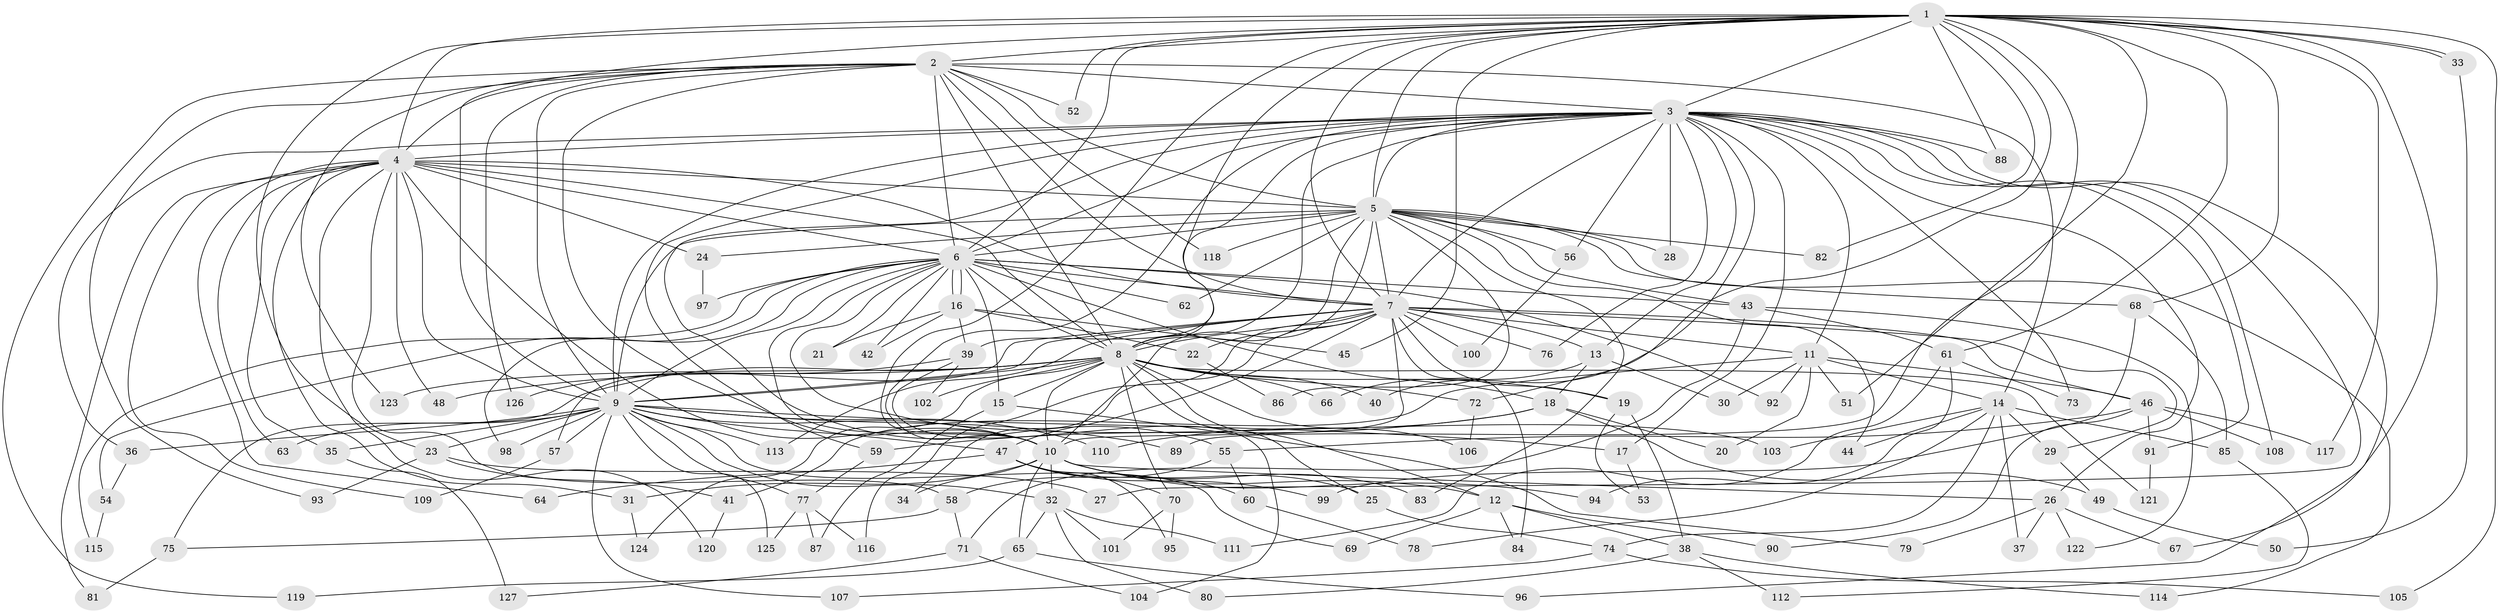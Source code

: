 // coarse degree distribution, {23: 0.022727272727272728, 16: 0.011363636363636364, 25: 0.011363636363636364, 19: 0.011363636363636364, 21: 0.011363636363636364, 22: 0.022727272727272728, 24: 0.011363636363636364, 18: 0.011363636363636364, 9: 0.022727272727272728, 6: 0.06818181818181818, 5: 0.056818181818181816, 4: 0.07954545454545454, 7: 0.03409090909090909, 3: 0.17045454545454544, 2: 0.45454545454545453}
// Generated by graph-tools (version 1.1) at 2025/17/03/04/25 18:17:48]
// undirected, 127 vertices, 279 edges
graph export_dot {
graph [start="1"]
  node [color=gray90,style=filled];
  1;
  2;
  3;
  4;
  5;
  6;
  7;
  8;
  9;
  10;
  11;
  12;
  13;
  14;
  15;
  16;
  17;
  18;
  19;
  20;
  21;
  22;
  23;
  24;
  25;
  26;
  27;
  28;
  29;
  30;
  31;
  32;
  33;
  34;
  35;
  36;
  37;
  38;
  39;
  40;
  41;
  42;
  43;
  44;
  45;
  46;
  47;
  48;
  49;
  50;
  51;
  52;
  53;
  54;
  55;
  56;
  57;
  58;
  59;
  60;
  61;
  62;
  63;
  64;
  65;
  66;
  67;
  68;
  69;
  70;
  71;
  72;
  73;
  74;
  75;
  76;
  77;
  78;
  79;
  80;
  81;
  82;
  83;
  84;
  85;
  86;
  87;
  88;
  89;
  90;
  91;
  92;
  93;
  94;
  95;
  96;
  97;
  98;
  99;
  100;
  101;
  102;
  103;
  104;
  105;
  106;
  107;
  108;
  109;
  110;
  111;
  112;
  113;
  114;
  115;
  116;
  117;
  118;
  119;
  120;
  121;
  122;
  123;
  124;
  125;
  126;
  127;
  1 -- 2;
  1 -- 3;
  1 -- 4;
  1 -- 5;
  1 -- 6;
  1 -- 7;
  1 -- 8;
  1 -- 9;
  1 -- 10;
  1 -- 23;
  1 -- 33;
  1 -- 33;
  1 -- 40;
  1 -- 45;
  1 -- 51;
  1 -- 52;
  1 -- 61;
  1 -- 67;
  1 -- 68;
  1 -- 82;
  1 -- 88;
  1 -- 89;
  1 -- 105;
  1 -- 117;
  2 -- 3;
  2 -- 4;
  2 -- 5;
  2 -- 6;
  2 -- 7;
  2 -- 8;
  2 -- 9;
  2 -- 10;
  2 -- 14;
  2 -- 52;
  2 -- 93;
  2 -- 118;
  2 -- 119;
  2 -- 123;
  2 -- 126;
  3 -- 4;
  3 -- 5;
  3 -- 6;
  3 -- 7;
  3 -- 8;
  3 -- 9;
  3 -- 10;
  3 -- 11;
  3 -- 13;
  3 -- 17;
  3 -- 26;
  3 -- 27;
  3 -- 28;
  3 -- 36;
  3 -- 39;
  3 -- 55;
  3 -- 56;
  3 -- 59;
  3 -- 72;
  3 -- 73;
  3 -- 76;
  3 -- 88;
  3 -- 91;
  3 -- 96;
  3 -- 108;
  4 -- 5;
  4 -- 6;
  4 -- 7;
  4 -- 8;
  4 -- 9;
  4 -- 10;
  4 -- 24;
  4 -- 31;
  4 -- 35;
  4 -- 48;
  4 -- 58;
  4 -- 63;
  4 -- 64;
  4 -- 81;
  4 -- 109;
  4 -- 120;
  5 -- 6;
  5 -- 7;
  5 -- 8;
  5 -- 9;
  5 -- 10;
  5 -- 24;
  5 -- 28;
  5 -- 43;
  5 -- 44;
  5 -- 56;
  5 -- 62;
  5 -- 68;
  5 -- 82;
  5 -- 83;
  5 -- 86;
  5 -- 114;
  5 -- 118;
  6 -- 7;
  6 -- 8;
  6 -- 9;
  6 -- 10;
  6 -- 15;
  6 -- 16;
  6 -- 16;
  6 -- 18;
  6 -- 21;
  6 -- 42;
  6 -- 43;
  6 -- 54;
  6 -- 62;
  6 -- 92;
  6 -- 97;
  6 -- 98;
  6 -- 103;
  6 -- 115;
  7 -- 8;
  7 -- 9;
  7 -- 10;
  7 -- 11;
  7 -- 13;
  7 -- 19;
  7 -- 22;
  7 -- 29;
  7 -- 34;
  7 -- 46;
  7 -- 47;
  7 -- 57;
  7 -- 76;
  7 -- 84;
  7 -- 100;
  7 -- 113;
  7 -- 116;
  8 -- 9;
  8 -- 10;
  8 -- 12;
  8 -- 15;
  8 -- 19;
  8 -- 25;
  8 -- 40;
  8 -- 48;
  8 -- 66;
  8 -- 70;
  8 -- 72;
  8 -- 75;
  8 -- 102;
  8 -- 106;
  8 -- 121;
  8 -- 123;
  8 -- 124;
  9 -- 10;
  9 -- 17;
  9 -- 23;
  9 -- 32;
  9 -- 35;
  9 -- 36;
  9 -- 47;
  9 -- 57;
  9 -- 63;
  9 -- 69;
  9 -- 77;
  9 -- 89;
  9 -- 98;
  9 -- 107;
  9 -- 110;
  9 -- 113;
  9 -- 125;
  10 -- 12;
  10 -- 25;
  10 -- 26;
  10 -- 31;
  10 -- 32;
  10 -- 34;
  10 -- 65;
  10 -- 83;
  10 -- 94;
  11 -- 14;
  11 -- 20;
  11 -- 30;
  11 -- 41;
  11 -- 46;
  11 -- 51;
  11 -- 92;
  12 -- 38;
  12 -- 69;
  12 -- 84;
  12 -- 90;
  13 -- 18;
  13 -- 30;
  13 -- 66;
  14 -- 29;
  14 -- 37;
  14 -- 44;
  14 -- 74;
  14 -- 78;
  14 -- 85;
  14 -- 103;
  15 -- 79;
  15 -- 87;
  16 -- 21;
  16 -- 22;
  16 -- 39;
  16 -- 42;
  16 -- 45;
  17 -- 53;
  18 -- 20;
  18 -- 49;
  18 -- 59;
  18 -- 110;
  19 -- 38;
  19 -- 53;
  22 -- 86;
  23 -- 27;
  23 -- 41;
  23 -- 93;
  24 -- 97;
  25 -- 74;
  26 -- 37;
  26 -- 67;
  26 -- 79;
  26 -- 122;
  29 -- 49;
  31 -- 124;
  32 -- 65;
  32 -- 80;
  32 -- 101;
  32 -- 111;
  33 -- 50;
  35 -- 127;
  36 -- 54;
  38 -- 80;
  38 -- 112;
  38 -- 114;
  39 -- 102;
  39 -- 104;
  39 -- 126;
  41 -- 120;
  43 -- 61;
  43 -- 71;
  43 -- 122;
  46 -- 55;
  46 -- 90;
  46 -- 91;
  46 -- 108;
  46 -- 117;
  47 -- 60;
  47 -- 64;
  47 -- 70;
  47 -- 95;
  47 -- 99;
  49 -- 50;
  54 -- 115;
  55 -- 58;
  55 -- 60;
  56 -- 100;
  57 -- 109;
  58 -- 71;
  58 -- 75;
  59 -- 77;
  60 -- 78;
  61 -- 73;
  61 -- 94;
  61 -- 111;
  65 -- 96;
  65 -- 119;
  68 -- 85;
  68 -- 99;
  70 -- 95;
  70 -- 101;
  71 -- 104;
  71 -- 127;
  72 -- 106;
  74 -- 105;
  74 -- 107;
  75 -- 81;
  77 -- 87;
  77 -- 116;
  77 -- 125;
  85 -- 112;
  91 -- 121;
}
